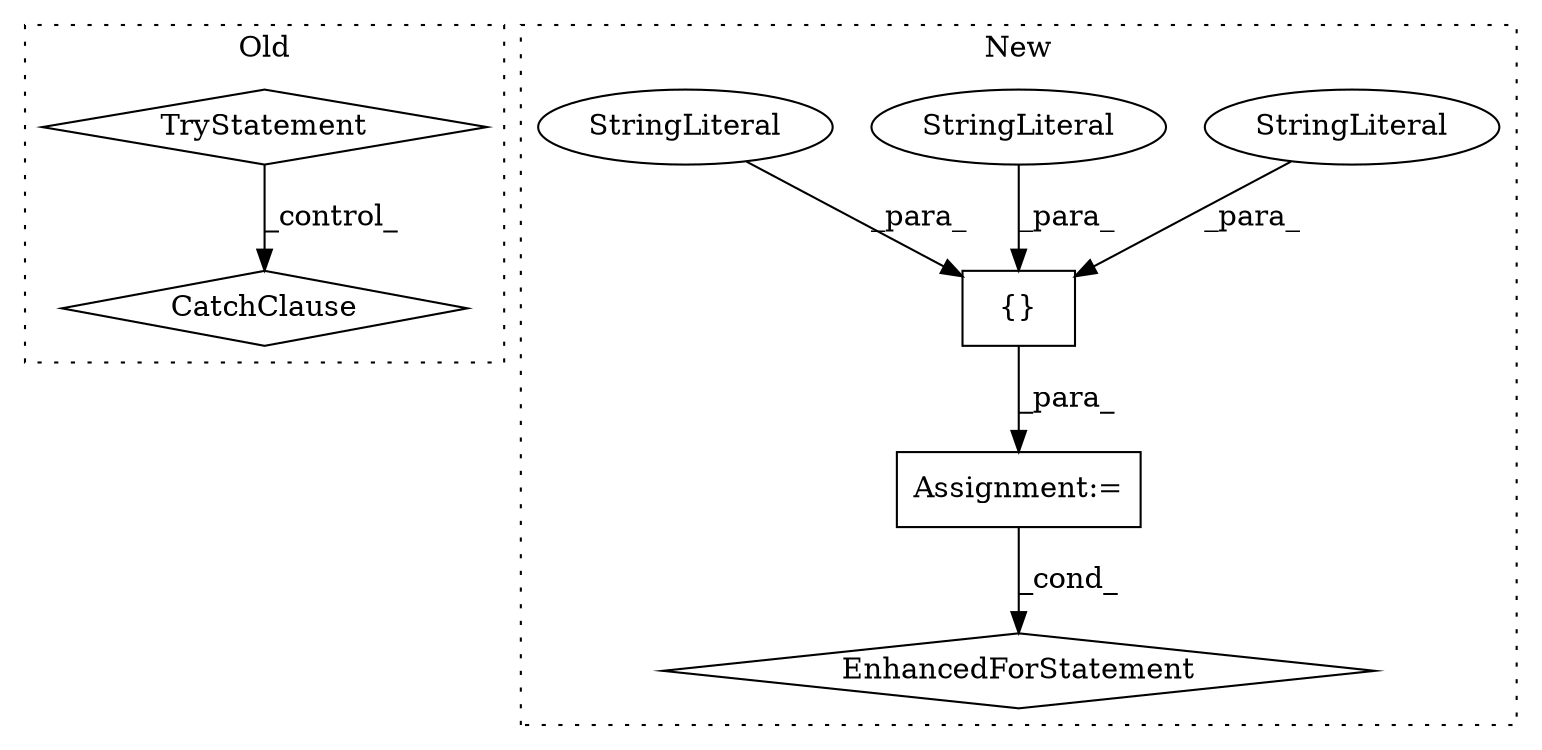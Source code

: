 digraph G {
subgraph cluster0 {
1 [label="TryStatement" a="54" s="1572" l="4" shape="diamond"];
3 [label="CatchClause" a="12" s="1634,1668" l="11,2" shape="diamond"];
label = "Old";
style="dotted";
}
subgraph cluster1 {
2 [label="{}" a="4" s="1698,1752" l="1,1" shape="box"];
4 [label="Assignment:=" a="7" s="1685" l="1" shape="box"];
5 [label="StringLiteral" a="45" s="1733" l="19" shape="ellipse"];
6 [label="StringLiteral" a="45" s="1716" l="16" shape="ellipse"];
7 [label="EnhancedForStatement" a="70" s="1786,1860" l="53,2" shape="diamond"];
8 [label="StringLiteral" a="45" s="1699" l="16" shape="ellipse"];
label = "New";
style="dotted";
}
1 -> 3 [label="_control_"];
2 -> 4 [label="_para_"];
4 -> 7 [label="_cond_"];
5 -> 2 [label="_para_"];
6 -> 2 [label="_para_"];
8 -> 2 [label="_para_"];
}